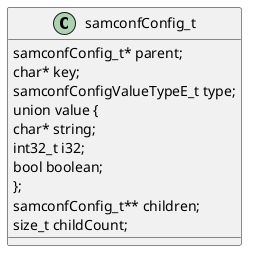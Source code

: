 @startuml

class samconfConfig_t {
  samconfConfig_t* parent;
  char* key;
  samconfConfigValueTypeE_t type;
  union value {
    char* string;
    int32_t i32;
    bool boolean;
  };
  samconfConfig_t** children;
  size_t childCount;
}

@enduml
